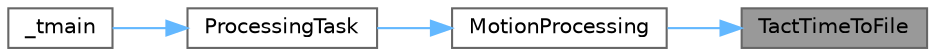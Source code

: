digraph "TactTimeToFile"
{
 // LATEX_PDF_SIZE
  bgcolor="transparent";
  edge [fontname=Helvetica,fontsize=10,labelfontname=Helvetica,labelfontsize=10];
  node [fontname=Helvetica,fontsize=10,shape=box,height=0.2,width=0.4];
  rankdir="RL";
  Node1 [id="Node000001",label="TactTimeToFile",height=0.2,width=0.4,color="gray40", fillcolor="grey60", style="filled", fontcolor="black",tooltip="동작 시간을 파일에 저장합니다."];
  Node1 -> Node2 [id="edge1_Node000001_Node000002",dir="back",color="steelblue1",style="solid",tooltip=" "];
  Node2 [id="Node000002",label="MotionProcessing",height=0.2,width=0.4,color="grey40", fillcolor="white", style="filled",URL="$_rtss_app_8cpp.html#a4f9769b178418fdb7769bf8bb92c2773",tooltip="주어진 상태에 따라 모션 처리를 수행합니다."];
  Node2 -> Node3 [id="edge2_Node000002_Node000003",dir="back",color="steelblue1",style="solid",tooltip=" "];
  Node3 [id="Node000003",label="ProcessingTask",height=0.2,width=0.4,color="grey40", fillcolor="white", style="filled",URL="$_rtss_app_8cpp.html#a3db71c15151b4d493496a84b964c847b",tooltip="주어진 작업을 수행하는 스레드 함수입니다."];
  Node3 -> Node4 [id="edge3_Node000003_Node000004",dir="back",color="steelblue1",style="solid",tooltip=" "];
  Node4 [id="Node000004",label="_tmain",height=0.2,width=0.4,color="grey40", fillcolor="white", style="filled",URL="$_rtss_app_8cpp.html#a353674c5af92be7fb389265cde4e5e03",tooltip="메인 함수"];
}
